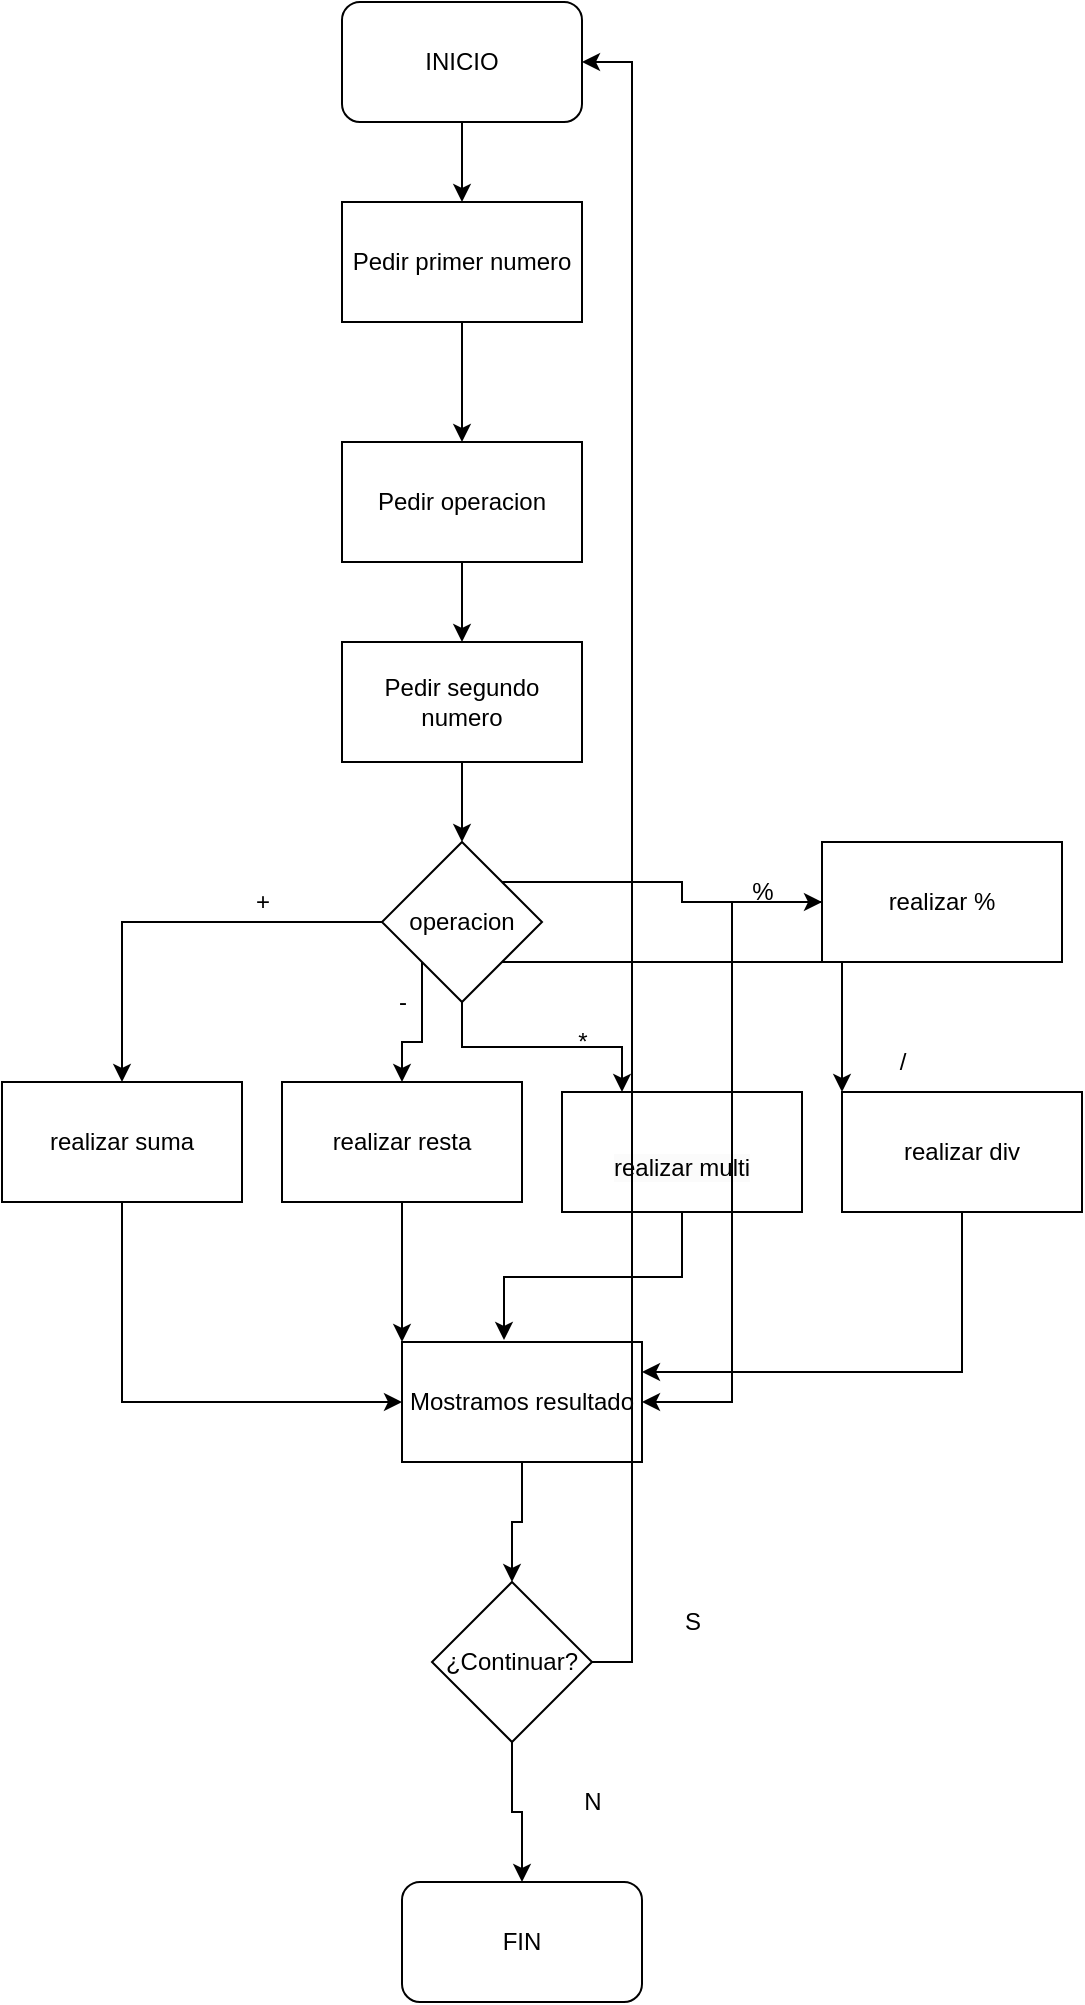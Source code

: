 <mxfile version="20.8.23" type="github"><diagram id="C5RBs43oDa-KdzZeNtuy" name="Page-1"><mxGraphModel dx="1434" dy="764" grid="1" gridSize="10" guides="1" tooltips="1" connect="1" arrows="1" fold="1" page="1" pageScale="1" pageWidth="827" pageHeight="1169" math="0" shadow="0"><root><mxCell id="WIyWlLk6GJQsqaUBKTNV-0"/><mxCell id="WIyWlLk6GJQsqaUBKTNV-1" parent="WIyWlLk6GJQsqaUBKTNV-0"/><mxCell id="uGG2Tsky8ilWz0icAbkj-4" value="" style="edgeStyle=orthogonalEdgeStyle;rounded=0;orthogonalLoop=1;jettySize=auto;html=1;" edge="1" parent="WIyWlLk6GJQsqaUBKTNV-1" source="uGG2Tsky8ilWz0icAbkj-0" target="uGG2Tsky8ilWz0icAbkj-1"><mxGeometry relative="1" as="geometry"/></mxCell><mxCell id="uGG2Tsky8ilWz0icAbkj-0" value="INICIO" style="rounded=1;whiteSpace=wrap;html=1;" vertex="1" parent="WIyWlLk6GJQsqaUBKTNV-1"><mxGeometry x="250" y="10" width="120" height="60" as="geometry"/></mxCell><mxCell id="uGG2Tsky8ilWz0icAbkj-5" value="" style="edgeStyle=orthogonalEdgeStyle;rounded=0;orthogonalLoop=1;jettySize=auto;html=1;" edge="1" parent="WIyWlLk6GJQsqaUBKTNV-1" source="uGG2Tsky8ilWz0icAbkj-1" target="uGG2Tsky8ilWz0icAbkj-2"><mxGeometry relative="1" as="geometry"/></mxCell><mxCell id="uGG2Tsky8ilWz0icAbkj-1" value="Pedir primer numero" style="rounded=0;whiteSpace=wrap;html=1;" vertex="1" parent="WIyWlLk6GJQsqaUBKTNV-1"><mxGeometry x="250" y="110" width="120" height="60" as="geometry"/></mxCell><mxCell id="uGG2Tsky8ilWz0icAbkj-6" value="" style="edgeStyle=orthogonalEdgeStyle;rounded=0;orthogonalLoop=1;jettySize=auto;html=1;" edge="1" parent="WIyWlLk6GJQsqaUBKTNV-1" source="uGG2Tsky8ilWz0icAbkj-2" target="uGG2Tsky8ilWz0icAbkj-3"><mxGeometry relative="1" as="geometry"/></mxCell><mxCell id="uGG2Tsky8ilWz0icAbkj-2" value="Pedir operacion" style="rounded=0;whiteSpace=wrap;html=1;" vertex="1" parent="WIyWlLk6GJQsqaUBKTNV-1"><mxGeometry x="250" y="230" width="120" height="60" as="geometry"/></mxCell><mxCell id="uGG2Tsky8ilWz0icAbkj-8" value="" style="edgeStyle=orthogonalEdgeStyle;rounded=0;orthogonalLoop=1;jettySize=auto;html=1;" edge="1" parent="WIyWlLk6GJQsqaUBKTNV-1" source="uGG2Tsky8ilWz0icAbkj-3" target="uGG2Tsky8ilWz0icAbkj-7"><mxGeometry relative="1" as="geometry"/></mxCell><mxCell id="uGG2Tsky8ilWz0icAbkj-3" value="Pedir segundo numero" style="rounded=0;whiteSpace=wrap;html=1;" vertex="1" parent="WIyWlLk6GJQsqaUBKTNV-1"><mxGeometry x="250" y="330" width="120" height="60" as="geometry"/></mxCell><mxCell id="uGG2Tsky8ilWz0icAbkj-14" style="edgeStyle=orthogonalEdgeStyle;rounded=0;orthogonalLoop=1;jettySize=auto;html=1;exitX=0;exitY=0.5;exitDx=0;exitDy=0;" edge="1" parent="WIyWlLk6GJQsqaUBKTNV-1" source="uGG2Tsky8ilWz0icAbkj-7" target="uGG2Tsky8ilWz0icAbkj-9"><mxGeometry relative="1" as="geometry"/></mxCell><mxCell id="uGG2Tsky8ilWz0icAbkj-15" style="edgeStyle=orthogonalEdgeStyle;rounded=0;orthogonalLoop=1;jettySize=auto;html=1;exitX=0;exitY=1;exitDx=0;exitDy=0;entryX=0.5;entryY=0;entryDx=0;entryDy=0;" edge="1" parent="WIyWlLk6GJQsqaUBKTNV-1" source="uGG2Tsky8ilWz0icAbkj-7" target="uGG2Tsky8ilWz0icAbkj-10"><mxGeometry relative="1" as="geometry"/></mxCell><mxCell id="uGG2Tsky8ilWz0icAbkj-16" style="edgeStyle=orthogonalEdgeStyle;rounded=0;orthogonalLoop=1;jettySize=auto;html=1;exitX=0.5;exitY=1;exitDx=0;exitDy=0;entryX=0.25;entryY=0;entryDx=0;entryDy=0;" edge="1" parent="WIyWlLk6GJQsqaUBKTNV-1" source="uGG2Tsky8ilWz0icAbkj-7" target="uGG2Tsky8ilWz0icAbkj-11"><mxGeometry relative="1" as="geometry"/></mxCell><mxCell id="uGG2Tsky8ilWz0icAbkj-17" style="edgeStyle=orthogonalEdgeStyle;rounded=0;orthogonalLoop=1;jettySize=auto;html=1;exitX=1;exitY=1;exitDx=0;exitDy=0;entryX=0;entryY=0;entryDx=0;entryDy=0;" edge="1" parent="WIyWlLk6GJQsqaUBKTNV-1" source="uGG2Tsky8ilWz0icAbkj-7" target="uGG2Tsky8ilWz0icAbkj-12"><mxGeometry relative="1" as="geometry"/></mxCell><mxCell id="uGG2Tsky8ilWz0icAbkj-18" style="edgeStyle=orthogonalEdgeStyle;rounded=0;orthogonalLoop=1;jettySize=auto;html=1;exitX=1;exitY=0;exitDx=0;exitDy=0;entryX=0;entryY=0.5;entryDx=0;entryDy=0;" edge="1" parent="WIyWlLk6GJQsqaUBKTNV-1" source="uGG2Tsky8ilWz0icAbkj-7" target="uGG2Tsky8ilWz0icAbkj-13"><mxGeometry relative="1" as="geometry"/></mxCell><mxCell id="uGG2Tsky8ilWz0icAbkj-7" value="operacion" style="rhombus;whiteSpace=wrap;html=1;" vertex="1" parent="WIyWlLk6GJQsqaUBKTNV-1"><mxGeometry x="270" y="430" width="80" height="80" as="geometry"/></mxCell><mxCell id="uGG2Tsky8ilWz0icAbkj-25" style="edgeStyle=orthogonalEdgeStyle;rounded=0;orthogonalLoop=1;jettySize=auto;html=1;exitX=0.5;exitY=1;exitDx=0;exitDy=0;entryX=0;entryY=0.5;entryDx=0;entryDy=0;" edge="1" parent="WIyWlLk6GJQsqaUBKTNV-1" source="uGG2Tsky8ilWz0icAbkj-9" target="uGG2Tsky8ilWz0icAbkj-24"><mxGeometry relative="1" as="geometry"/></mxCell><mxCell id="uGG2Tsky8ilWz0icAbkj-9" value="realizar suma" style="rounded=0;whiteSpace=wrap;html=1;" vertex="1" parent="WIyWlLk6GJQsqaUBKTNV-1"><mxGeometry x="80" y="550" width="120" height="60" as="geometry"/></mxCell><mxCell id="uGG2Tsky8ilWz0icAbkj-26" style="edgeStyle=orthogonalEdgeStyle;rounded=0;orthogonalLoop=1;jettySize=auto;html=1;exitX=0.5;exitY=1;exitDx=0;exitDy=0;entryX=0;entryY=0;entryDx=0;entryDy=0;" edge="1" parent="WIyWlLk6GJQsqaUBKTNV-1" source="uGG2Tsky8ilWz0icAbkj-10" target="uGG2Tsky8ilWz0icAbkj-24"><mxGeometry relative="1" as="geometry"/></mxCell><mxCell id="uGG2Tsky8ilWz0icAbkj-10" value="realizar resta" style="rounded=0;whiteSpace=wrap;html=1;" vertex="1" parent="WIyWlLk6GJQsqaUBKTNV-1"><mxGeometry x="220" y="550" width="120" height="60" as="geometry"/></mxCell><mxCell id="uGG2Tsky8ilWz0icAbkj-27" style="edgeStyle=orthogonalEdgeStyle;rounded=0;orthogonalLoop=1;jettySize=auto;html=1;exitX=0.5;exitY=1;exitDx=0;exitDy=0;entryX=0.425;entryY=-0.017;entryDx=0;entryDy=0;entryPerimeter=0;" edge="1" parent="WIyWlLk6GJQsqaUBKTNV-1" source="uGG2Tsky8ilWz0icAbkj-11" target="uGG2Tsky8ilWz0icAbkj-24"><mxGeometry relative="1" as="geometry"/></mxCell><mxCell id="uGG2Tsky8ilWz0icAbkj-11" value="&lt;br&gt;&lt;span style=&quot;color: rgb(0, 0, 0); font-family: Helvetica; font-size: 12px; font-style: normal; font-variant-ligatures: normal; font-variant-caps: normal; font-weight: 400; letter-spacing: normal; orphans: 2; text-align: center; text-indent: 0px; text-transform: none; widows: 2; word-spacing: 0px; -webkit-text-stroke-width: 0px; background-color: rgb(251, 251, 251); text-decoration-thickness: initial; text-decoration-style: initial; text-decoration-color: initial; float: none; display: inline !important;&quot;&gt;realizar multi&lt;/span&gt;&lt;br&gt;" style="rounded=0;whiteSpace=wrap;html=1;" vertex="1" parent="WIyWlLk6GJQsqaUBKTNV-1"><mxGeometry x="360" y="555" width="120" height="60" as="geometry"/></mxCell><mxCell id="uGG2Tsky8ilWz0icAbkj-28" style="edgeStyle=orthogonalEdgeStyle;rounded=0;orthogonalLoop=1;jettySize=auto;html=1;exitX=0.5;exitY=1;exitDx=0;exitDy=0;entryX=1;entryY=0.25;entryDx=0;entryDy=0;" edge="1" parent="WIyWlLk6GJQsqaUBKTNV-1" source="uGG2Tsky8ilWz0icAbkj-12" target="uGG2Tsky8ilWz0icAbkj-24"><mxGeometry relative="1" as="geometry"/></mxCell><mxCell id="uGG2Tsky8ilWz0icAbkj-12" value="realizar div" style="rounded=0;whiteSpace=wrap;html=1;" vertex="1" parent="WIyWlLk6GJQsqaUBKTNV-1"><mxGeometry x="500" y="555" width="120" height="60" as="geometry"/></mxCell><mxCell id="uGG2Tsky8ilWz0icAbkj-29" style="edgeStyle=orthogonalEdgeStyle;rounded=0;orthogonalLoop=1;jettySize=auto;html=1;entryX=1;entryY=0.5;entryDx=0;entryDy=0;" edge="1" parent="WIyWlLk6GJQsqaUBKTNV-1" source="uGG2Tsky8ilWz0icAbkj-13" target="uGG2Tsky8ilWz0icAbkj-24"><mxGeometry relative="1" as="geometry"><mxPoint x="700" y="710" as="targetPoint"/></mxGeometry></mxCell><mxCell id="uGG2Tsky8ilWz0icAbkj-13" value="realizar %" style="rounded=0;whiteSpace=wrap;html=1;" vertex="1" parent="WIyWlLk6GJQsqaUBKTNV-1"><mxGeometry x="490" y="430" width="120" height="60" as="geometry"/></mxCell><mxCell id="uGG2Tsky8ilWz0icAbkj-19" value="+" style="text;html=1;align=center;verticalAlign=middle;resizable=0;points=[];autosize=1;strokeColor=none;fillColor=none;" vertex="1" parent="WIyWlLk6GJQsqaUBKTNV-1"><mxGeometry x="195" y="445" width="30" height="30" as="geometry"/></mxCell><mxCell id="uGG2Tsky8ilWz0icAbkj-20" value="-" style="text;html=1;align=center;verticalAlign=middle;resizable=0;points=[];autosize=1;strokeColor=none;fillColor=none;" vertex="1" parent="WIyWlLk6GJQsqaUBKTNV-1"><mxGeometry x="265" y="495" width="30" height="30" as="geometry"/></mxCell><mxCell id="uGG2Tsky8ilWz0icAbkj-21" value="*" style="text;html=1;align=center;verticalAlign=middle;resizable=0;points=[];autosize=1;strokeColor=none;fillColor=none;" vertex="1" parent="WIyWlLk6GJQsqaUBKTNV-1"><mxGeometry x="355" y="515" width="30" height="30" as="geometry"/></mxCell><mxCell id="uGG2Tsky8ilWz0icAbkj-22" value="/" style="text;html=1;align=center;verticalAlign=middle;resizable=0;points=[];autosize=1;strokeColor=none;fillColor=none;" vertex="1" parent="WIyWlLk6GJQsqaUBKTNV-1"><mxGeometry x="515" y="525" width="30" height="30" as="geometry"/></mxCell><mxCell id="uGG2Tsky8ilWz0icAbkj-23" value="%" style="text;html=1;align=center;verticalAlign=middle;resizable=0;points=[];autosize=1;strokeColor=none;fillColor=none;" vertex="1" parent="WIyWlLk6GJQsqaUBKTNV-1"><mxGeometry x="445" y="440" width="30" height="30" as="geometry"/></mxCell><mxCell id="uGG2Tsky8ilWz0icAbkj-31" style="edgeStyle=orthogonalEdgeStyle;rounded=0;orthogonalLoop=1;jettySize=auto;html=1;exitX=0.5;exitY=1;exitDx=0;exitDy=0;entryX=0.5;entryY=0;entryDx=0;entryDy=0;" edge="1" parent="WIyWlLk6GJQsqaUBKTNV-1" source="uGG2Tsky8ilWz0icAbkj-24" target="uGG2Tsky8ilWz0icAbkj-30"><mxGeometry relative="1" as="geometry"/></mxCell><mxCell id="uGG2Tsky8ilWz0icAbkj-24" value="Mostramos resultado" style="rounded=0;whiteSpace=wrap;html=1;" vertex="1" parent="WIyWlLk6GJQsqaUBKTNV-1"><mxGeometry x="280" y="680" width="120" height="60" as="geometry"/></mxCell><mxCell id="uGG2Tsky8ilWz0icAbkj-34" style="edgeStyle=orthogonalEdgeStyle;rounded=0;orthogonalLoop=1;jettySize=auto;html=1;exitX=0.5;exitY=1;exitDx=0;exitDy=0;entryX=0.5;entryY=0;entryDx=0;entryDy=0;" edge="1" parent="WIyWlLk6GJQsqaUBKTNV-1" source="uGG2Tsky8ilWz0icAbkj-30" target="uGG2Tsky8ilWz0icAbkj-33"><mxGeometry relative="1" as="geometry"/></mxCell><mxCell id="uGG2Tsky8ilWz0icAbkj-36" style="edgeStyle=orthogonalEdgeStyle;rounded=0;orthogonalLoop=1;jettySize=auto;html=1;exitX=1;exitY=0.5;exitDx=0;exitDy=0;entryX=1;entryY=0.5;entryDx=0;entryDy=0;" edge="1" parent="WIyWlLk6GJQsqaUBKTNV-1" source="uGG2Tsky8ilWz0icAbkj-30" target="uGG2Tsky8ilWz0icAbkj-0"><mxGeometry relative="1" as="geometry"/></mxCell><mxCell id="uGG2Tsky8ilWz0icAbkj-30" value="¿Continuar?" style="rhombus;whiteSpace=wrap;html=1;" vertex="1" parent="WIyWlLk6GJQsqaUBKTNV-1"><mxGeometry x="295" y="800" width="80" height="80" as="geometry"/></mxCell><mxCell id="uGG2Tsky8ilWz0icAbkj-33" value="FIN" style="rounded=1;whiteSpace=wrap;html=1;" vertex="1" parent="WIyWlLk6GJQsqaUBKTNV-1"><mxGeometry x="280" y="950" width="120" height="60" as="geometry"/></mxCell><mxCell id="uGG2Tsky8ilWz0icAbkj-35" value="N" style="text;html=1;align=center;verticalAlign=middle;resizable=0;points=[];autosize=1;strokeColor=none;fillColor=none;" vertex="1" parent="WIyWlLk6GJQsqaUBKTNV-1"><mxGeometry x="360" y="895" width="30" height="30" as="geometry"/></mxCell><mxCell id="uGG2Tsky8ilWz0icAbkj-37" value="S" style="text;html=1;align=center;verticalAlign=middle;resizable=0;points=[];autosize=1;strokeColor=none;fillColor=none;" vertex="1" parent="WIyWlLk6GJQsqaUBKTNV-1"><mxGeometry x="410" y="805" width="30" height="30" as="geometry"/></mxCell></root></mxGraphModel></diagram></mxfile>